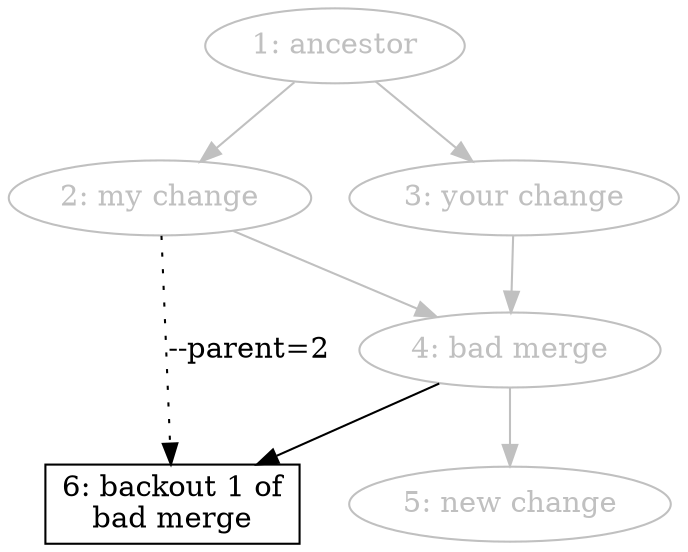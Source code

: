 digraph bad_merge_2 {
	ancestor [label="1: ancestor",color=grey,fontcolor=grey];
	left [label="2: my change",color=grey,fontcolor=grey];
	right [label="3: your change",color=grey,fontcolor=grey];
	bad [label="4: bad merge",color=grey,fontcolor=grey];
	new [label="5: new change",color=grey,fontcolor=grey];

	bak_left [label="6: backout 1 of\nbad merge",shape=box];

	ancestor -> left [color=grey];
	ancestor -> right [color=grey];
	left -> bad [color=grey];
	right -> bad [color=grey];
	bad -> new [color=grey];

	bad -> bak_left;
	left -> bak_left [style=dotted,label="--parent=2"];
}
